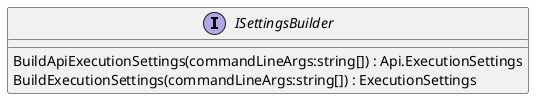 @startuml
interface ISettingsBuilder {
    BuildApiExecutionSettings(commandLineArgs:string[]) : Api.ExecutionSettings
    BuildExecutionSettings(commandLineArgs:string[]) : ExecutionSettings
}
@enduml
